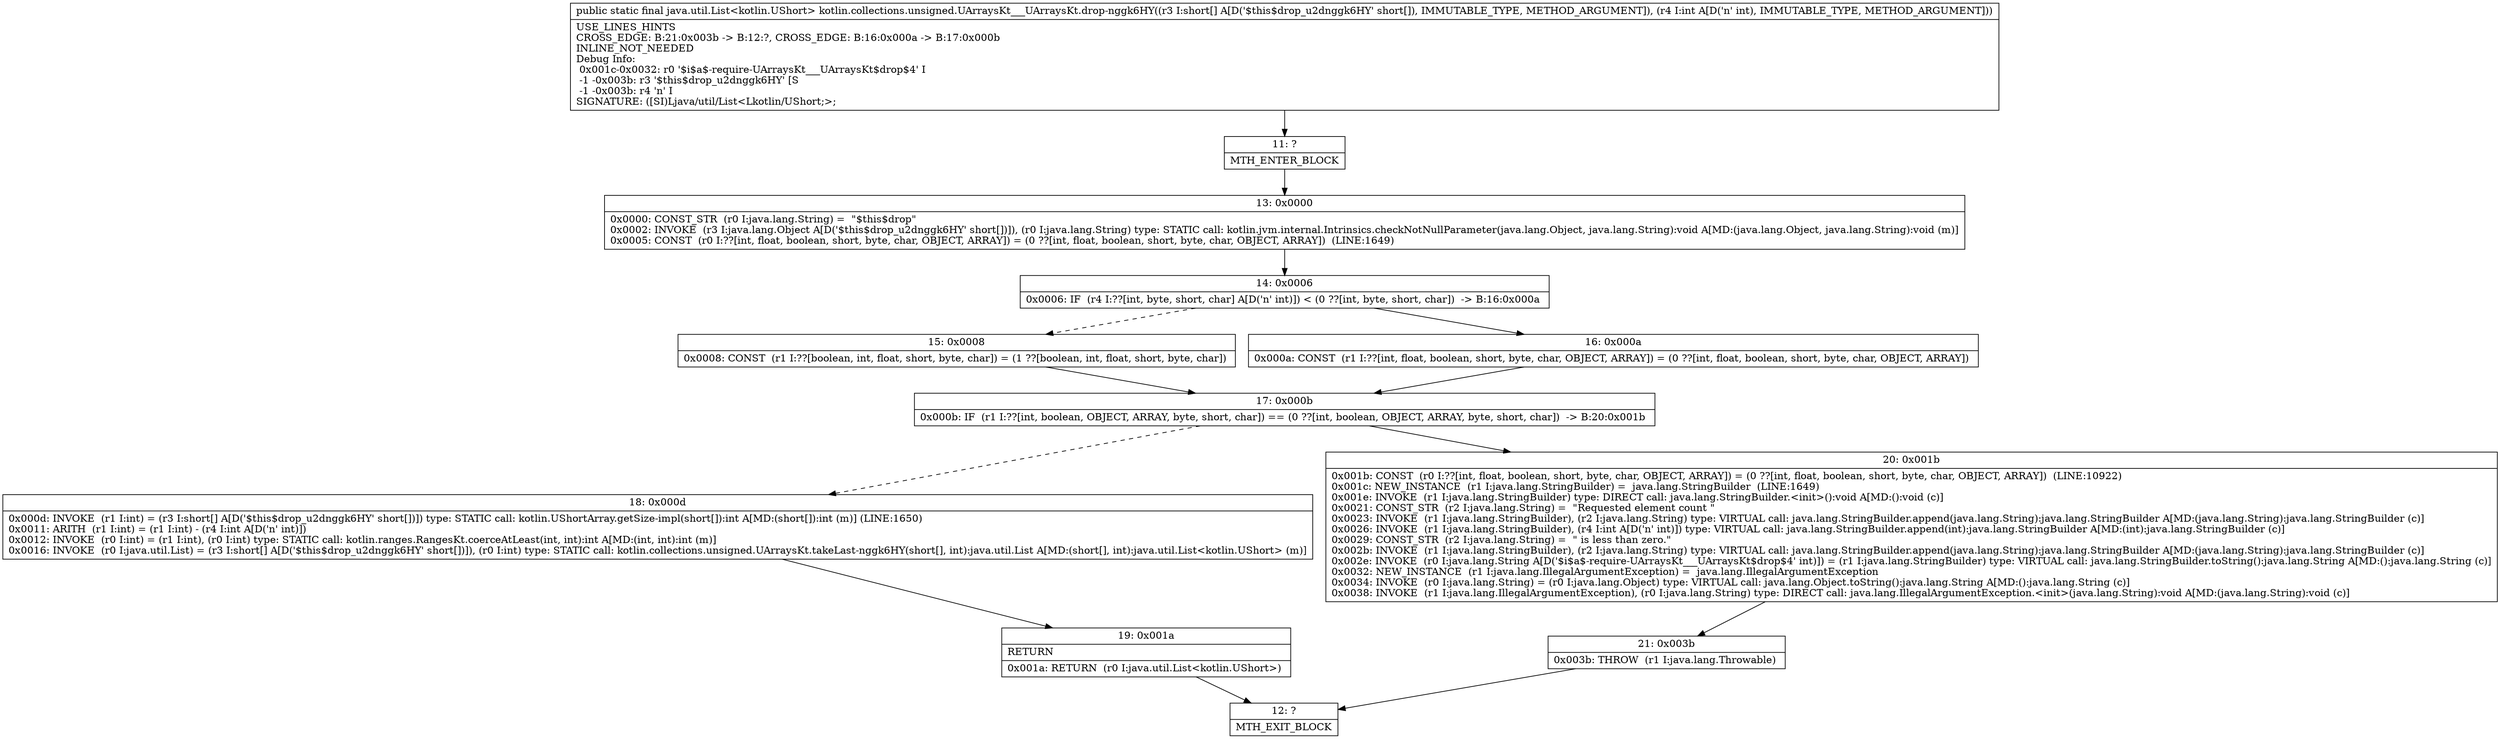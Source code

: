 digraph "CFG forkotlin.collections.unsigned.UArraysKt___UArraysKt.drop\-nggk6HY([SI)Ljava\/util\/List;" {
Node_11 [shape=record,label="{11\:\ ?|MTH_ENTER_BLOCK\l}"];
Node_13 [shape=record,label="{13\:\ 0x0000|0x0000: CONST_STR  (r0 I:java.lang.String) =  \"$this$drop\" \l0x0002: INVOKE  (r3 I:java.lang.Object A[D('$this$drop_u2dnggk6HY' short[])]), (r0 I:java.lang.String) type: STATIC call: kotlin.jvm.internal.Intrinsics.checkNotNullParameter(java.lang.Object, java.lang.String):void A[MD:(java.lang.Object, java.lang.String):void (m)]\l0x0005: CONST  (r0 I:??[int, float, boolean, short, byte, char, OBJECT, ARRAY]) = (0 ??[int, float, boolean, short, byte, char, OBJECT, ARRAY])  (LINE:1649)\l}"];
Node_14 [shape=record,label="{14\:\ 0x0006|0x0006: IF  (r4 I:??[int, byte, short, char] A[D('n' int)]) \< (0 ??[int, byte, short, char])  \-\> B:16:0x000a \l}"];
Node_15 [shape=record,label="{15\:\ 0x0008|0x0008: CONST  (r1 I:??[boolean, int, float, short, byte, char]) = (1 ??[boolean, int, float, short, byte, char]) \l}"];
Node_17 [shape=record,label="{17\:\ 0x000b|0x000b: IF  (r1 I:??[int, boolean, OBJECT, ARRAY, byte, short, char]) == (0 ??[int, boolean, OBJECT, ARRAY, byte, short, char])  \-\> B:20:0x001b \l}"];
Node_18 [shape=record,label="{18\:\ 0x000d|0x000d: INVOKE  (r1 I:int) = (r3 I:short[] A[D('$this$drop_u2dnggk6HY' short[])]) type: STATIC call: kotlin.UShortArray.getSize\-impl(short[]):int A[MD:(short[]):int (m)] (LINE:1650)\l0x0011: ARITH  (r1 I:int) = (r1 I:int) \- (r4 I:int A[D('n' int)]) \l0x0012: INVOKE  (r0 I:int) = (r1 I:int), (r0 I:int) type: STATIC call: kotlin.ranges.RangesKt.coerceAtLeast(int, int):int A[MD:(int, int):int (m)]\l0x0016: INVOKE  (r0 I:java.util.List) = (r3 I:short[] A[D('$this$drop_u2dnggk6HY' short[])]), (r0 I:int) type: STATIC call: kotlin.collections.unsigned.UArraysKt.takeLast\-nggk6HY(short[], int):java.util.List A[MD:(short[], int):java.util.List\<kotlin.UShort\> (m)]\l}"];
Node_19 [shape=record,label="{19\:\ 0x001a|RETURN\l|0x001a: RETURN  (r0 I:java.util.List\<kotlin.UShort\>) \l}"];
Node_12 [shape=record,label="{12\:\ ?|MTH_EXIT_BLOCK\l}"];
Node_20 [shape=record,label="{20\:\ 0x001b|0x001b: CONST  (r0 I:??[int, float, boolean, short, byte, char, OBJECT, ARRAY]) = (0 ??[int, float, boolean, short, byte, char, OBJECT, ARRAY])  (LINE:10922)\l0x001c: NEW_INSTANCE  (r1 I:java.lang.StringBuilder) =  java.lang.StringBuilder  (LINE:1649)\l0x001e: INVOKE  (r1 I:java.lang.StringBuilder) type: DIRECT call: java.lang.StringBuilder.\<init\>():void A[MD:():void (c)]\l0x0021: CONST_STR  (r2 I:java.lang.String) =  \"Requested element count \" \l0x0023: INVOKE  (r1 I:java.lang.StringBuilder), (r2 I:java.lang.String) type: VIRTUAL call: java.lang.StringBuilder.append(java.lang.String):java.lang.StringBuilder A[MD:(java.lang.String):java.lang.StringBuilder (c)]\l0x0026: INVOKE  (r1 I:java.lang.StringBuilder), (r4 I:int A[D('n' int)]) type: VIRTUAL call: java.lang.StringBuilder.append(int):java.lang.StringBuilder A[MD:(int):java.lang.StringBuilder (c)]\l0x0029: CONST_STR  (r2 I:java.lang.String) =  \" is less than zero.\" \l0x002b: INVOKE  (r1 I:java.lang.StringBuilder), (r2 I:java.lang.String) type: VIRTUAL call: java.lang.StringBuilder.append(java.lang.String):java.lang.StringBuilder A[MD:(java.lang.String):java.lang.StringBuilder (c)]\l0x002e: INVOKE  (r0 I:java.lang.String A[D('$i$a$\-require\-UArraysKt___UArraysKt$drop$4' int)]) = (r1 I:java.lang.StringBuilder) type: VIRTUAL call: java.lang.StringBuilder.toString():java.lang.String A[MD:():java.lang.String (c)]\l0x0032: NEW_INSTANCE  (r1 I:java.lang.IllegalArgumentException) =  java.lang.IllegalArgumentException \l0x0034: INVOKE  (r0 I:java.lang.String) = (r0 I:java.lang.Object) type: VIRTUAL call: java.lang.Object.toString():java.lang.String A[MD:():java.lang.String (c)]\l0x0038: INVOKE  (r1 I:java.lang.IllegalArgumentException), (r0 I:java.lang.String) type: DIRECT call: java.lang.IllegalArgumentException.\<init\>(java.lang.String):void A[MD:(java.lang.String):void (c)]\l}"];
Node_21 [shape=record,label="{21\:\ 0x003b|0x003b: THROW  (r1 I:java.lang.Throwable) \l}"];
Node_16 [shape=record,label="{16\:\ 0x000a|0x000a: CONST  (r1 I:??[int, float, boolean, short, byte, char, OBJECT, ARRAY]) = (0 ??[int, float, boolean, short, byte, char, OBJECT, ARRAY]) \l}"];
MethodNode[shape=record,label="{public static final java.util.List\<kotlin.UShort\> kotlin.collections.unsigned.UArraysKt___UArraysKt.drop\-nggk6HY((r3 I:short[] A[D('$this$drop_u2dnggk6HY' short[]), IMMUTABLE_TYPE, METHOD_ARGUMENT]), (r4 I:int A[D('n' int), IMMUTABLE_TYPE, METHOD_ARGUMENT]))  | USE_LINES_HINTS\lCROSS_EDGE: B:21:0x003b \-\> B:12:?, CROSS_EDGE: B:16:0x000a \-\> B:17:0x000b\lINLINE_NOT_NEEDED\lDebug Info:\l  0x001c\-0x0032: r0 '$i$a$\-require\-UArraysKt___UArraysKt$drop$4' I\l  \-1 \-0x003b: r3 '$this$drop_u2dnggk6HY' [S\l  \-1 \-0x003b: r4 'n' I\lSIGNATURE: ([SI)Ljava\/util\/List\<Lkotlin\/UShort;\>;\l}"];
MethodNode -> Node_11;Node_11 -> Node_13;
Node_13 -> Node_14;
Node_14 -> Node_15[style=dashed];
Node_14 -> Node_16;
Node_15 -> Node_17;
Node_17 -> Node_18[style=dashed];
Node_17 -> Node_20;
Node_18 -> Node_19;
Node_19 -> Node_12;
Node_20 -> Node_21;
Node_21 -> Node_12;
Node_16 -> Node_17;
}

